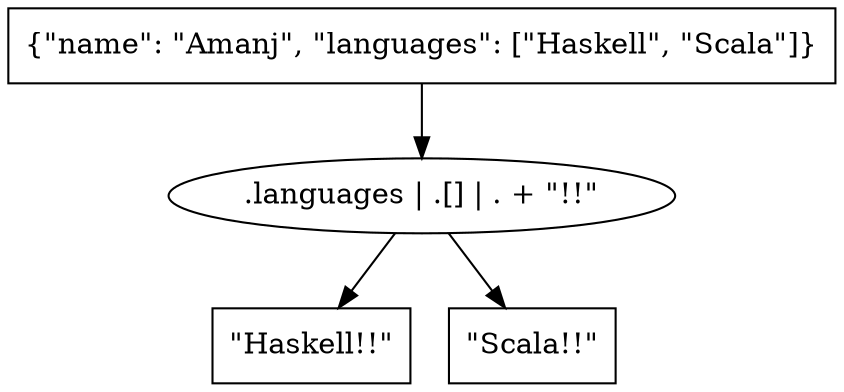 digraph G {
    n1 [label = "{\"name\": \"Amanj\", \"languages\": [\"Haskell\", \"Scala\"]}", shape = "rect"];
    n2 [label = "\"Haskell!!\"", shape = "rect"];
    n3 [label = "\"Scala!!\"", shape = "rect"];
    filter [label = ".languages | .[] | . + \"!!\""];

    n1 -> filter;
    filter -> n2;
    filter -> n3;
}
